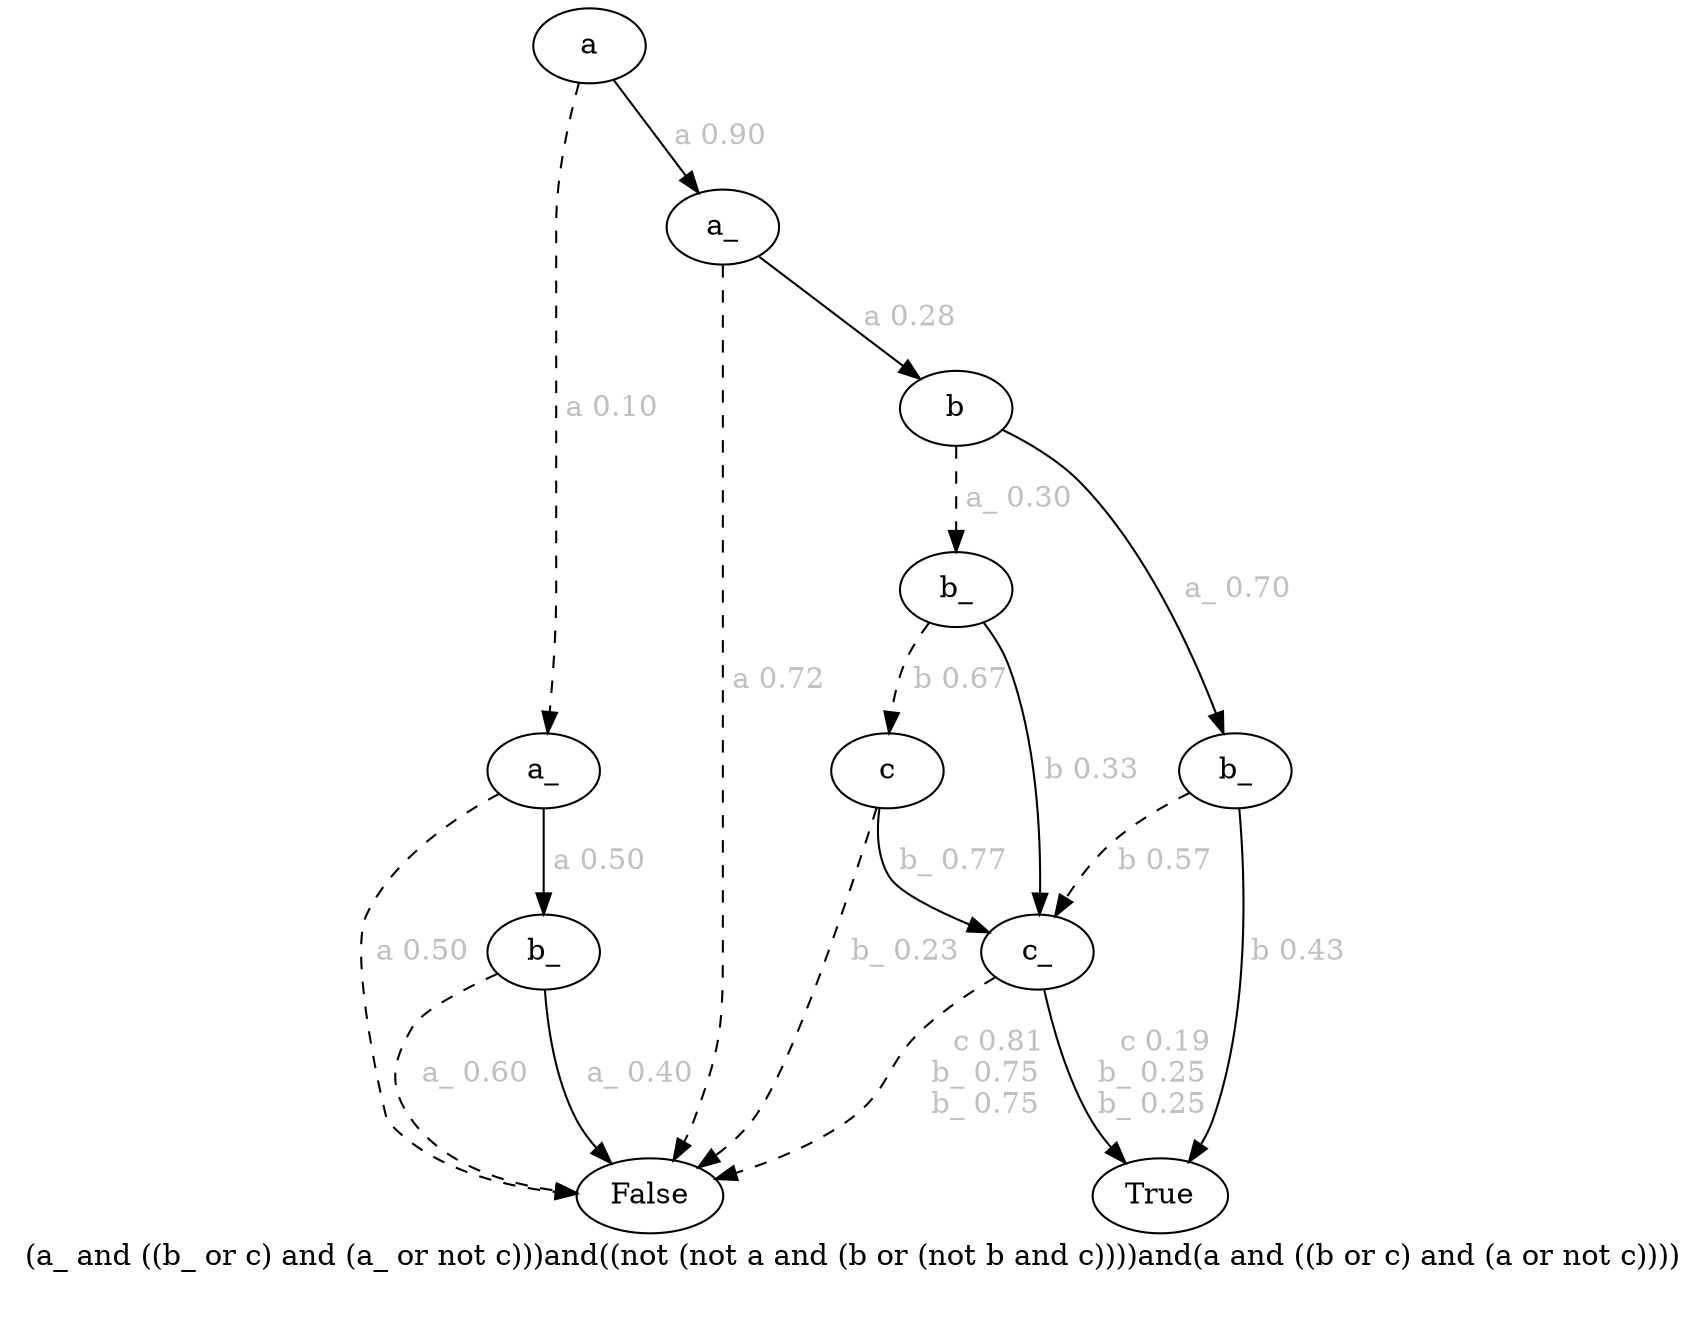 digraph{
label="(a_ and ((b_ or c) and (a_ or not c)))and((not (not a and (b or (not b and c))))and(a and ((b or c) and (a or not c))))\n\n"
1697950687280[label=a]1697950686800[label="a_"]
1697950687280 -> 1697950686800[style=dashed label=" a 0.10\n" fontcolor = gray]
1697950680080[label="False"]
1697950686800 -> 1697950680080[style=dashed label=" a 0.50\n" fontcolor = gray]
1697950689520[label="b_"]
1697950686800 -> 1697950689520 [label=" a 0.50\n" fontcolor = gray]
1697950680080[label="False"]
1697950689520 -> 1697950680080[style=dashed label=" a_ 0.60\n" fontcolor = gray]
1697950680080[label="False"]
1697950689520 -> 1697950680080 [label=" a_ 0.40\n" fontcolor = gray]
1697950689680[label="a_"]
1697950687280 -> 1697950689680 [label=" a 0.90\n" fontcolor = gray]
1697950680080[label="False"]
1697950689680 -> 1697950680080[style=dashed label=" a 0.72\n" fontcolor = gray]
1697950688720[label="b"]
1697950689680 -> 1697950688720 [label=" a 0.28\n" fontcolor = gray]
1697950682320[label="b_"]
1697950688720 -> 1697950682320[style=dashed label=" a_ 0.30\n" fontcolor = gray]
1697950684080[label="c"]
1697950682320 -> 1697950684080[style=dashed label=" b 0.67\n" fontcolor = gray]
1697950680080[label="False"]
1697950684080 -> 1697950680080[style=dashed label=" b_ 0.23\n" fontcolor = gray]
1697950682960[label="c_"]
1697950684080 -> 1697950682960 [label=" b_ 0.77\n" fontcolor = gray]
1697950680080[label="False"]
1697950682960 -> 1697950680080[style=dashed label="   c 0.81\nb_ 0.75\nb_ 0.75\n" fontcolor = gray]
1697950687920[label="True"]
1697950682960 -> 1697950687920 [label="   c 0.19\nb_ 0.25\nb_ 0.25\n" fontcolor = gray]
1697950682960[label="c_"]
1697950682320 -> 1697950682960 [label=" b 0.33\n" fontcolor = gray]
1697950686960[label="b_"]
1697950688720 -> 1697950686960 [label=" a_ 0.70\n" fontcolor = gray]
1697950682960[label="c_"]
1697950686960 -> 1697950682960[style=dashed label=" b 0.57\n" fontcolor = gray]
1697950687920[label="True"]
1697950686960 -> 1697950687920 [label=" b 0.43\n" fontcolor = gray]
}